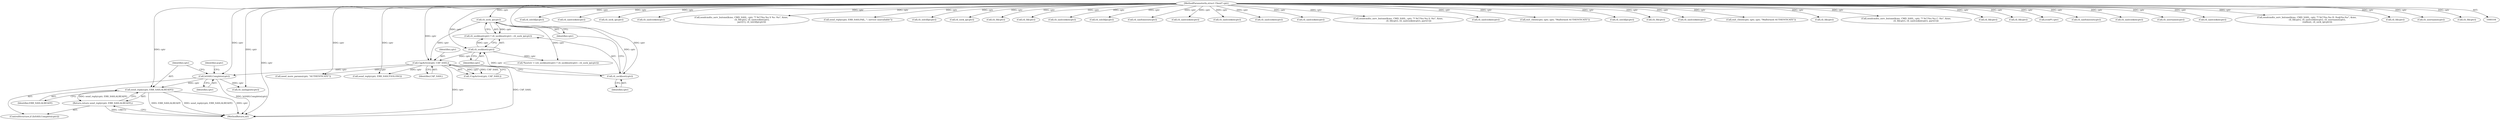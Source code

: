 digraph "0_nefarious2_f50a84bad996d438e7b31b9e74c32a41e43f8be5@API" {
"1000156" [label="(Call,send_reply(cptr, ERR_SASLALREADY))"];
"1000153" [label="(Call,IsSASLComplete(cptr))"];
"1000128" [label="(Call,CapActive(cptr, CAP_SASL))"];
"1000124" [label="(Call,cli_sock_ip(cptr))"];
"1000120" [label="(Call,cli_sockhost(cptr))"];
"1000105" [label="(MethodParameterIn,struct Client* cptr)"];
"1000122" [label="(Call,cli_sockhost(cptr))"];
"1000155" [label="(Return,return send_reply(cptr, ERR_SASLALREADY);)"];
"1000268" [label="(Call,cli_sslclifp(cptr))"];
"1000119" [label="(Call,cli_sockhost(cptr) ? cli_sockhost(cptr) : cli_sock_ip(cptr))"];
"1000300" [label="(Call,cli_saslcookie(cptr))"];
"1000157" [label="(Identifier,cptr)"];
"1000324" [label="(Call,cli_sock_ip(cptr))"];
"1000401" [label="(Call,cli_saslcookie(cptr))"];
"1000138" [label="(Call,need_more_params(cptr, \"AUTHENTICATE\"))"];
"1000129" [label="(Identifier,cptr)"];
"1000128" [label="(Call,CapActive(cptr, CAP_SASL))"];
"1000373" [label="(Call,sendcmdto_serv_butone(&me, CMD_SASL, cptr, \"* %C!%u.%u S %s :%s\", &me,\n                               cli_fd(cptr), cli_saslcookie(cptr),\n                              parv[1], cli_sslclifp(cptr)))"];
"1000156" [label="(Call,send_reply(cptr, ERR_SASLALREADY))"];
"1000158" [label="(Identifier,ERR_SASLALREADY)"];
"1000163" [label="(Call,cli_saslagent(cptr))"];
"1000191" [label="(Call,send_reply(cptr, ERR_SASLFAIL, \": service unavailable\"))"];
"1000371" [label="(Call,cli_sslclifp(cptr))"];
"1000424" [label="(Call,cli_sock_ip(cptr))"];
"1000127" [label="(Call,!CapActive(cptr, CAP_SASL))"];
"1000162" [label="(Identifier,acptr)"];
"1000155" [label="(Return,return send_reply(cptr, ERR_SASLALREADY);)"];
"1000279" [label="(Call,cli_fd(cptr))"];
"1000122" [label="(Call,cli_sockhost(cptr))"];
"1000317" [label="(Call,cli_fd(cptr))"];
"1000130" [label="(Identifier,CAP_SASL)"];
"1000204" [label="(Call,cli_saslcookie(cptr))"];
"1000286" [label="(Call,cli_sslclifp(cptr))"];
"1000447" [label="(Call,cli_sasltimeout(cptr))"];
"1000216" [label="(Call,cli_saslcookie(cptr))"];
"1000125" [label="(Identifier,cptr)"];
"1000339" [label="(Call,cli_saslcookie(cptr))"];
"1000281" [label="(Call,cli_saslcookie(cptr))"];
"1000383" [label="(Call,cli_saslcookie(cptr))"];
"1000154" [label="(Identifier,cptr)"];
"1000391" [label="(Call,sendcmdto_serv_butone(&me, CMD_SASL, cptr, \"* %C!%u.%u S :%s\", &me,\n                              cli_fd(cptr), cli_saslcookie(cptr), parv[1]))"];
"1000210" [label="(Call,cli_saslcookie(cptr))"];
"1000149" [label="(Call,send_reply(cptr, ERR_SASLTOOLONG))"];
"1000363" [label="(Call,exit_client(cptr, sptr, sptr, \"Malformed AUTHENTICATE\"))"];
"1000121" [label="(Identifier,cptr)"];
"1000388" [label="(Call,cli_sslclifp(cptr))"];
"1000417" [label="(Call,cli_fd(cptr))"];
"1000419" [label="(Call,cli_saslcookie(cptr))"];
"1000260" [label="(Call,exit_client(cptr, sptr, sptr, \"Malformed AUTHENTICATE\"))"];
"1000381" [label="(Call,cli_fd(cptr))"];
"1000428" [label="(Call,sendcmdto_serv_butone(&me, CMD_SASL, cptr, \"* %C!%u.%u C :%s\", &me,\n                            cli_fd(cptr), cli_saslcookie(cptr), parv[1]))"];
"1000399" [label="(Call,cli_fd(cptr))"];
"1000463" [label="(MethodReturn,int)"];
"1000153" [label="(Call,IsSASLComplete(cptr))"];
"1000337" [label="(Call,cli_fd(cptr))"];
"1000455" [label="(Call,(void*) cptr)"];
"1000452" [label="(Call,cli_sasltimeout(cptr))"];
"1000105" [label="(MethodParameterIn,struct Client* cptr)"];
"1000438" [label="(Call,cli_saslcookie(cptr))"];
"1000321" [label="(Call,cli_username(cptr))"];
"1000152" [label="(ControlStructure,if (IsSASLComplete(cptr)))"];
"1000319" [label="(Call,cli_saslcookie(cptr))"];
"1000120" [label="(Call,cli_sockhost(cptr))"];
"1000409" [label="(Call,sendcmdto_serv_butone(&me, CMD_SASL, cptr, \"* %C!%u.%u H :%s@%s:%s\", &me,\n                              cli_fd(cptr), cli_saslcookie(cptr), cli_username(cptr),\n                              realhost, cli_sock_ip(cptr)))"];
"1000436" [label="(Call,cli_fd(cptr))"];
"1000421" [label="(Call,cli_username(cptr))"];
"1000298" [label="(Call,cli_fd(cptr))"];
"1000123" [label="(Identifier,cptr)"];
"1000124" [label="(Call,cli_sock_ip(cptr))"];
"1000117" [label="(Call,*hoststr = (cli_sockhost(cptr) ? cli_sockhost(cptr) : cli_sock_ip(cptr)))"];
"1000156" -> "1000155"  [label="AST: "];
"1000156" -> "1000158"  [label="CFG: "];
"1000157" -> "1000156"  [label="AST: "];
"1000158" -> "1000156"  [label="AST: "];
"1000155" -> "1000156"  [label="CFG: "];
"1000156" -> "1000463"  [label="DDG: cptr"];
"1000156" -> "1000463"  [label="DDG: ERR_SASLALREADY"];
"1000156" -> "1000463"  [label="DDG: send_reply(cptr, ERR_SASLALREADY)"];
"1000156" -> "1000155"  [label="DDG: send_reply(cptr, ERR_SASLALREADY)"];
"1000153" -> "1000156"  [label="DDG: cptr"];
"1000105" -> "1000156"  [label="DDG: cptr"];
"1000153" -> "1000152"  [label="AST: "];
"1000153" -> "1000154"  [label="CFG: "];
"1000154" -> "1000153"  [label="AST: "];
"1000157" -> "1000153"  [label="CFG: "];
"1000162" -> "1000153"  [label="CFG: "];
"1000153" -> "1000463"  [label="DDG: IsSASLComplete(cptr)"];
"1000128" -> "1000153"  [label="DDG: cptr"];
"1000105" -> "1000153"  [label="DDG: cptr"];
"1000153" -> "1000163"  [label="DDG: cptr"];
"1000128" -> "1000127"  [label="AST: "];
"1000128" -> "1000130"  [label="CFG: "];
"1000129" -> "1000128"  [label="AST: "];
"1000130" -> "1000128"  [label="AST: "];
"1000127" -> "1000128"  [label="CFG: "];
"1000128" -> "1000463"  [label="DDG: CAP_SASL"];
"1000128" -> "1000463"  [label="DDG: cptr"];
"1000128" -> "1000127"  [label="DDG: cptr"];
"1000128" -> "1000127"  [label="DDG: CAP_SASL"];
"1000124" -> "1000128"  [label="DDG: cptr"];
"1000122" -> "1000128"  [label="DDG: cptr"];
"1000105" -> "1000128"  [label="DDG: cptr"];
"1000128" -> "1000138"  [label="DDG: cptr"];
"1000128" -> "1000149"  [label="DDG: cptr"];
"1000124" -> "1000119"  [label="AST: "];
"1000124" -> "1000125"  [label="CFG: "];
"1000125" -> "1000124"  [label="AST: "];
"1000119" -> "1000124"  [label="CFG: "];
"1000124" -> "1000117"  [label="DDG: cptr"];
"1000124" -> "1000119"  [label="DDG: cptr"];
"1000120" -> "1000124"  [label="DDG: cptr"];
"1000105" -> "1000124"  [label="DDG: cptr"];
"1000120" -> "1000119"  [label="AST: "];
"1000120" -> "1000121"  [label="CFG: "];
"1000121" -> "1000120"  [label="AST: "];
"1000123" -> "1000120"  [label="CFG: "];
"1000125" -> "1000120"  [label="CFG: "];
"1000105" -> "1000120"  [label="DDG: cptr"];
"1000120" -> "1000122"  [label="DDG: cptr"];
"1000105" -> "1000104"  [label="AST: "];
"1000105" -> "1000463"  [label="DDG: cptr"];
"1000105" -> "1000122"  [label="DDG: cptr"];
"1000105" -> "1000138"  [label="DDG: cptr"];
"1000105" -> "1000149"  [label="DDG: cptr"];
"1000105" -> "1000163"  [label="DDG: cptr"];
"1000105" -> "1000191"  [label="DDG: cptr"];
"1000105" -> "1000204"  [label="DDG: cptr"];
"1000105" -> "1000210"  [label="DDG: cptr"];
"1000105" -> "1000216"  [label="DDG: cptr"];
"1000105" -> "1000260"  [label="DDG: cptr"];
"1000105" -> "1000268"  [label="DDG: cptr"];
"1000105" -> "1000279"  [label="DDG: cptr"];
"1000105" -> "1000281"  [label="DDG: cptr"];
"1000105" -> "1000286"  [label="DDG: cptr"];
"1000105" -> "1000298"  [label="DDG: cptr"];
"1000105" -> "1000300"  [label="DDG: cptr"];
"1000105" -> "1000317"  [label="DDG: cptr"];
"1000105" -> "1000319"  [label="DDG: cptr"];
"1000105" -> "1000321"  [label="DDG: cptr"];
"1000105" -> "1000324"  [label="DDG: cptr"];
"1000105" -> "1000337"  [label="DDG: cptr"];
"1000105" -> "1000339"  [label="DDG: cptr"];
"1000105" -> "1000363"  [label="DDG: cptr"];
"1000105" -> "1000371"  [label="DDG: cptr"];
"1000105" -> "1000373"  [label="DDG: cptr"];
"1000105" -> "1000381"  [label="DDG: cptr"];
"1000105" -> "1000383"  [label="DDG: cptr"];
"1000105" -> "1000388"  [label="DDG: cptr"];
"1000105" -> "1000391"  [label="DDG: cptr"];
"1000105" -> "1000399"  [label="DDG: cptr"];
"1000105" -> "1000401"  [label="DDG: cptr"];
"1000105" -> "1000409"  [label="DDG: cptr"];
"1000105" -> "1000417"  [label="DDG: cptr"];
"1000105" -> "1000419"  [label="DDG: cptr"];
"1000105" -> "1000421"  [label="DDG: cptr"];
"1000105" -> "1000424"  [label="DDG: cptr"];
"1000105" -> "1000428"  [label="DDG: cptr"];
"1000105" -> "1000436"  [label="DDG: cptr"];
"1000105" -> "1000438"  [label="DDG: cptr"];
"1000105" -> "1000447"  [label="DDG: cptr"];
"1000105" -> "1000452"  [label="DDG: cptr"];
"1000105" -> "1000455"  [label="DDG: cptr"];
"1000122" -> "1000119"  [label="AST: "];
"1000122" -> "1000123"  [label="CFG: "];
"1000123" -> "1000122"  [label="AST: "];
"1000119" -> "1000122"  [label="CFG: "];
"1000122" -> "1000117"  [label="DDG: cptr"];
"1000122" -> "1000119"  [label="DDG: cptr"];
"1000155" -> "1000152"  [label="AST: "];
"1000463" -> "1000155"  [label="CFG: "];
"1000155" -> "1000463"  [label="DDG: <RET>"];
}
